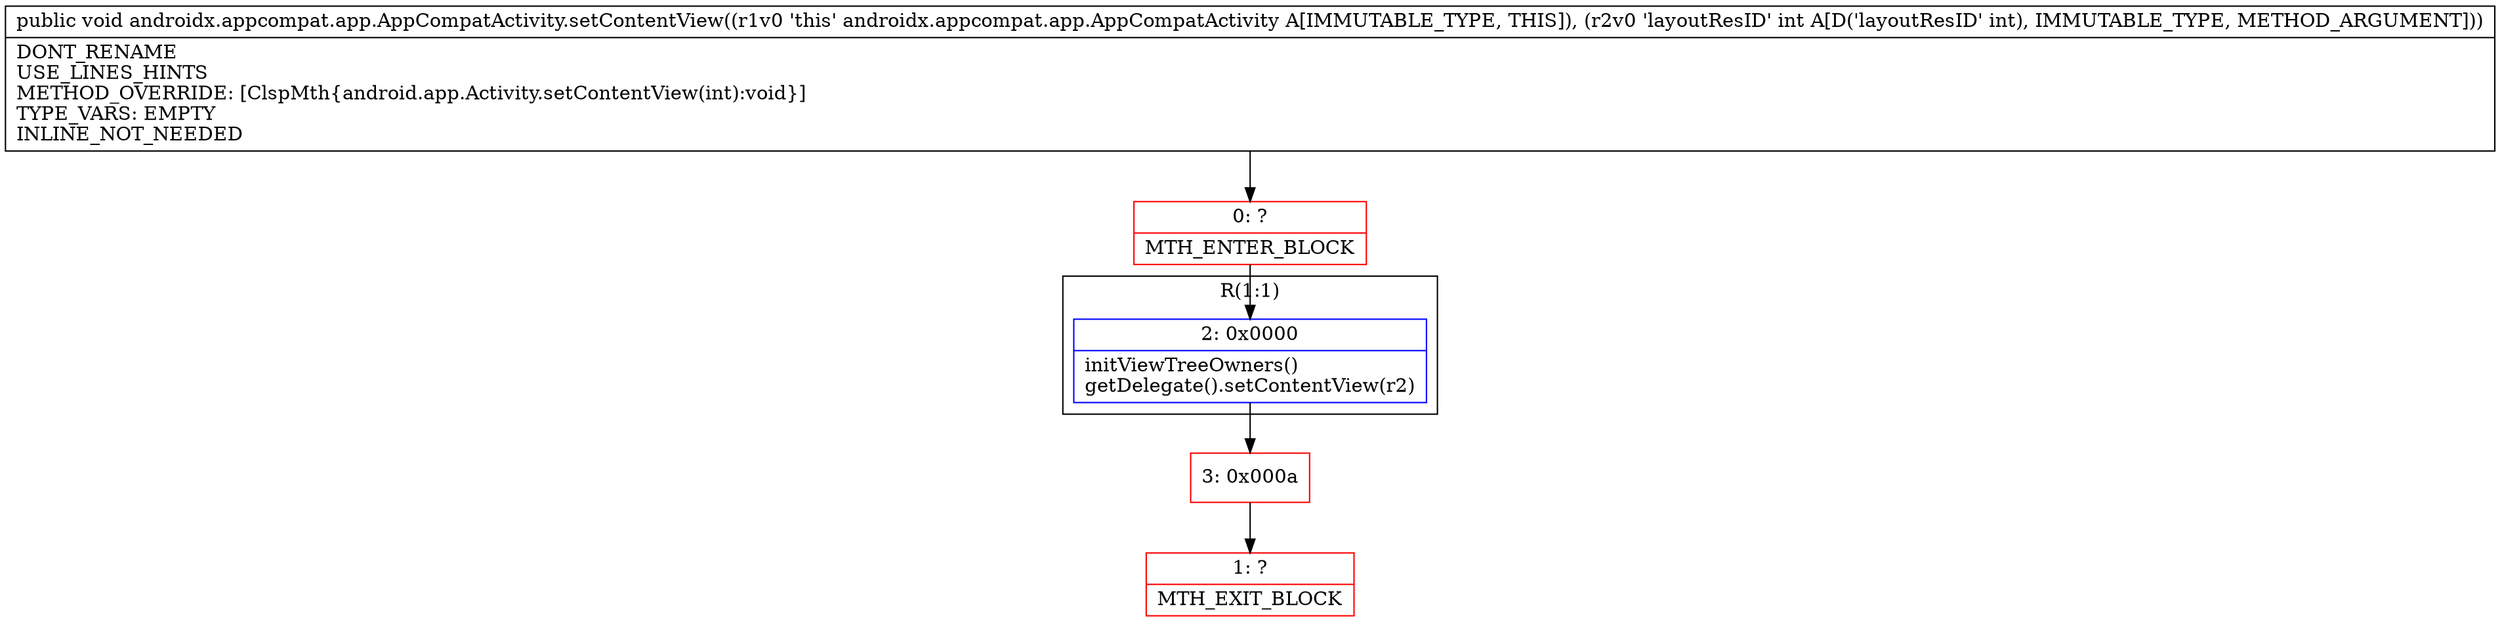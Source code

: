 digraph "CFG forandroidx.appcompat.app.AppCompatActivity.setContentView(I)V" {
subgraph cluster_Region_989495171 {
label = "R(1:1)";
node [shape=record,color=blue];
Node_2 [shape=record,label="{2\:\ 0x0000|initViewTreeOwners()\lgetDelegate().setContentView(r2)\l}"];
}
Node_0 [shape=record,color=red,label="{0\:\ ?|MTH_ENTER_BLOCK\l}"];
Node_3 [shape=record,color=red,label="{3\:\ 0x000a}"];
Node_1 [shape=record,color=red,label="{1\:\ ?|MTH_EXIT_BLOCK\l}"];
MethodNode[shape=record,label="{public void androidx.appcompat.app.AppCompatActivity.setContentView((r1v0 'this' androidx.appcompat.app.AppCompatActivity A[IMMUTABLE_TYPE, THIS]), (r2v0 'layoutResID' int A[D('layoutResID' int), IMMUTABLE_TYPE, METHOD_ARGUMENT]))  | DONT_RENAME\lUSE_LINES_HINTS\lMETHOD_OVERRIDE: [ClspMth\{android.app.Activity.setContentView(int):void\}]\lTYPE_VARS: EMPTY\lINLINE_NOT_NEEDED\l}"];
MethodNode -> Node_0;Node_2 -> Node_3;
Node_0 -> Node_2;
Node_3 -> Node_1;
}


